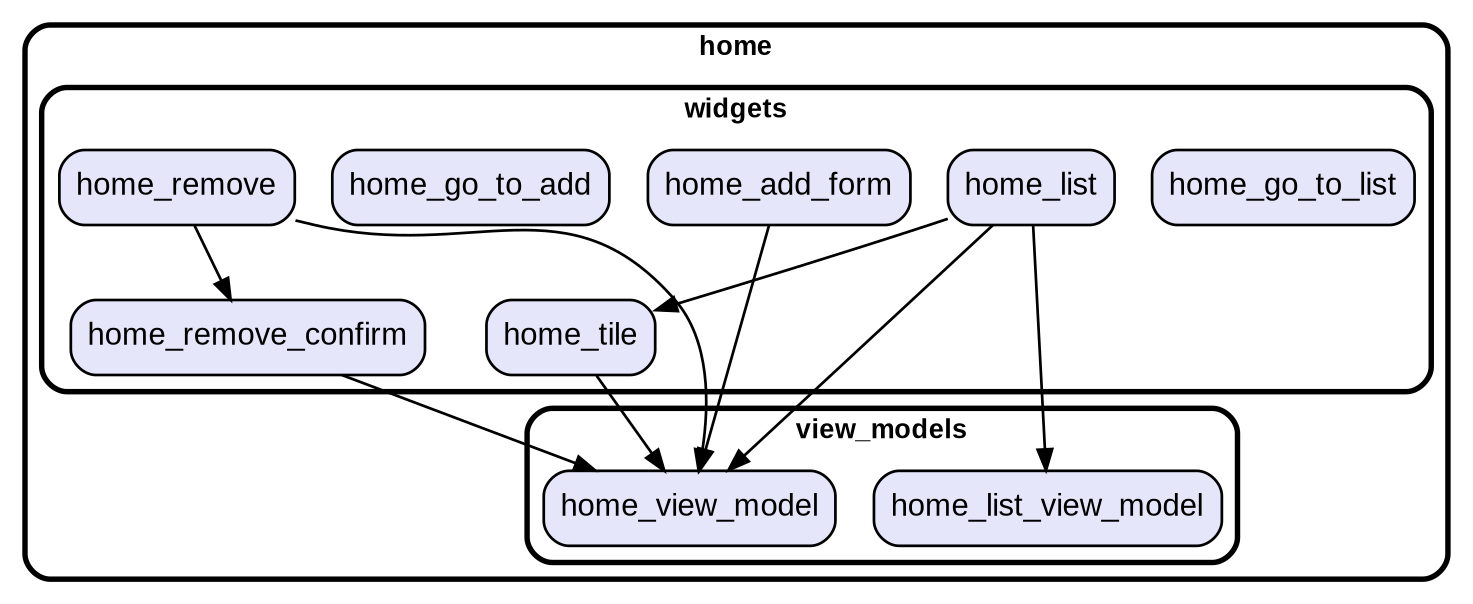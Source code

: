digraph "" {
  graph [style=rounded fontname="Arial Black" fontsize=13 penwidth=2.6];
  node [shape=rect style="filled,rounded" fontname=Arial fontsize=15 fillcolor=Lavender penwidth=1.3];
  edge [penwidth=1.3];
  "/view_models/home_view_model.dart" [label="home_view_model"];
  "/view_models/home_list_view_model.dart" [label="home_list_view_model"];
  "/widgets/home_go_to_list.dart" [label="home_go_to_list"];
  "/widgets/home_remove.dart" [label="home_remove"];
  "/widgets/home_tile.dart" [label="home_tile"];
  "/widgets/home_remove_confirm.dart" [label="home_remove_confirm"];
  "/widgets/home_add_form.dart" [label="home_add_form"];
  "/widgets/home_go_to_add.dart" [label="home_go_to_add"];
  "/widgets/home_list.dart" [label="home_list"];
  subgraph "cluster~" {
    label="home";
    subgraph "cluster~/view_models" {
      label="view_models";
      "/view_models/home_view_model.dart";
      "/view_models/home_list_view_model.dart";
    }
    subgraph "cluster~/widgets" {
      label="widgets";
      "/widgets/home_go_to_list.dart";
      "/widgets/home_remove.dart";
      "/widgets/home_tile.dart";
      "/widgets/home_remove_confirm.dart";
      "/widgets/home_add_form.dart";
      "/widgets/home_go_to_add.dart";
      "/widgets/home_list.dart";
    }
  }
  "/widgets/home_remove.dart" -> "/view_models/home_view_model.dart";
  "/widgets/home_remove.dart" -> "/widgets/home_remove_confirm.dart";
  "/widgets/home_tile.dart" -> "/view_models/home_view_model.dart";
  "/widgets/home_remove_confirm.dart" -> "/view_models/home_view_model.dart";
  "/widgets/home_add_form.dart" -> "/view_models/home_view_model.dart";
  "/widgets/home_list.dart" -> "/view_models/home_list_view_model.dart";
  "/widgets/home_list.dart" -> "/view_models/home_view_model.dart";
  "/widgets/home_list.dart" -> "/widgets/home_tile.dart";
}
